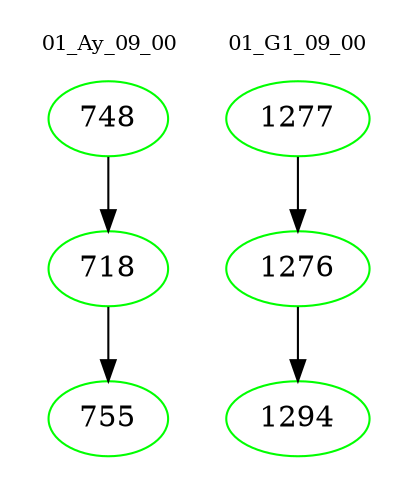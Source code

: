 digraph{
subgraph cluster_0 {
color = white
label = "01_Ay_09_00";
fontsize=10;
T0_748 [label="748", color="green"]
T0_748 -> T0_718 [color="black"]
T0_718 [label="718", color="green"]
T0_718 -> T0_755 [color="black"]
T0_755 [label="755", color="green"]
}
subgraph cluster_1 {
color = white
label = "01_G1_09_00";
fontsize=10;
T1_1277 [label="1277", color="green"]
T1_1277 -> T1_1276 [color="black"]
T1_1276 [label="1276", color="green"]
T1_1276 -> T1_1294 [color="black"]
T1_1294 [label="1294", color="green"]
}
}

